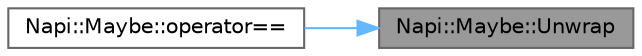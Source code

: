digraph "Napi::Maybe::Unwrap"
{
 // LATEX_PDF_SIZE
  bgcolor="transparent";
  edge [fontname=Helvetica,fontsize=10,labelfontname=Helvetica,labelfontsize=10];
  node [fontname=Helvetica,fontsize=10,shape=box,height=0.2,width=0.4];
  rankdir="RL";
  Node1 [id="Node000001",label="Napi::Maybe::Unwrap",height=0.2,width=0.4,color="gray40", fillcolor="grey60", style="filled", fontcolor="black",tooltip=" "];
  Node1 -> Node2 [id="edge2_Node000001_Node000002",dir="back",color="steelblue1",style="solid",tooltip=" "];
  Node2 [id="Node000002",label="Napi::Maybe::operator==",height=0.2,width=0.4,color="grey40", fillcolor="white", style="filled",URL="$class_napi_1_1_maybe.html#a566b4782c63d33f31f6fab5eb71841f7",tooltip=" "];
}
